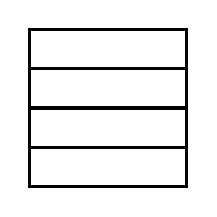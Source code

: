 \begin{tikzpicture}[very thick, scale=.5]
    \draw (0,3) rectangle (4,4);
    \draw (0,2) rectangle (4,3);
    \draw (0,1) rectangle (4,2);
    \draw (0,0) rectangle (4,1);
\end{tikzpicture}
